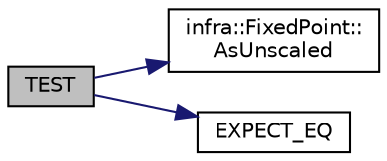 digraph "TEST"
{
 // INTERACTIVE_SVG=YES
  edge [fontname="Helvetica",fontsize="10",labelfontname="Helvetica",labelfontsize="10"];
  node [fontname="Helvetica",fontsize="10",shape=record];
  rankdir="LR";
  Node22 [label="TEST",height=0.2,width=0.4,color="black", fillcolor="grey75", style="filled", fontcolor="black"];
  Node22 -> Node23 [color="midnightblue",fontsize="10",style="solid",fontname="Helvetica"];
  Node23 [label="infra::FixedPoint::\lAsUnscaled",height=0.2,width=0.4,color="black", fillcolor="white", style="filled",URL="$da/d82/structinfra_1_1_fixed_point.html#ac87b40f336fa62bb8483828a3297717f"];
  Node22 -> Node24 [color="midnightblue",fontsize="10",style="solid",fontname="Helvetica"];
  Node24 [label="EXPECT_EQ",height=0.2,width=0.4,color="black", fillcolor="white", style="filled",URL="$d6/def/_test_json_8cpp.html#a82745227e2f0a8edbb4ae630d88a8e86"];
}
